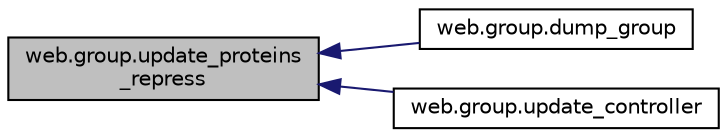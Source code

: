digraph "web.group.update_proteins_repress"
{
  edge [fontname="Helvetica",fontsize="10",labelfontname="Helvetica",labelfontsize="10"];
  node [fontname="Helvetica",fontsize="10",shape=record];
  rankdir="LR";
  Node1 [label="web.group.update_proteins\l_repress",height=0.2,width=0.4,color="black", fillcolor="grey75", style="filled" fontcolor="black"];
  Node1 -> Node2 [dir="back",color="midnightblue",fontsize="10",style="solid",fontname="Helvetica"];
  Node2 [label="web.group.dump_group",height=0.2,width=0.4,color="black", fillcolor="white", style="filled",URL="$namespaceweb_1_1group.html#aefc373ecaa83f866c9a8f59a8c33db7a"];
  Node1 -> Node3 [dir="back",color="midnightblue",fontsize="10",style="solid",fontname="Helvetica"];
  Node3 [label="web.group.update_controller",height=0.2,width=0.4,color="black", fillcolor="white", style="filled",URL="$namespaceweb_1_1group.html#a4df9055102fa49794299d919a8ee8b2f"];
}
